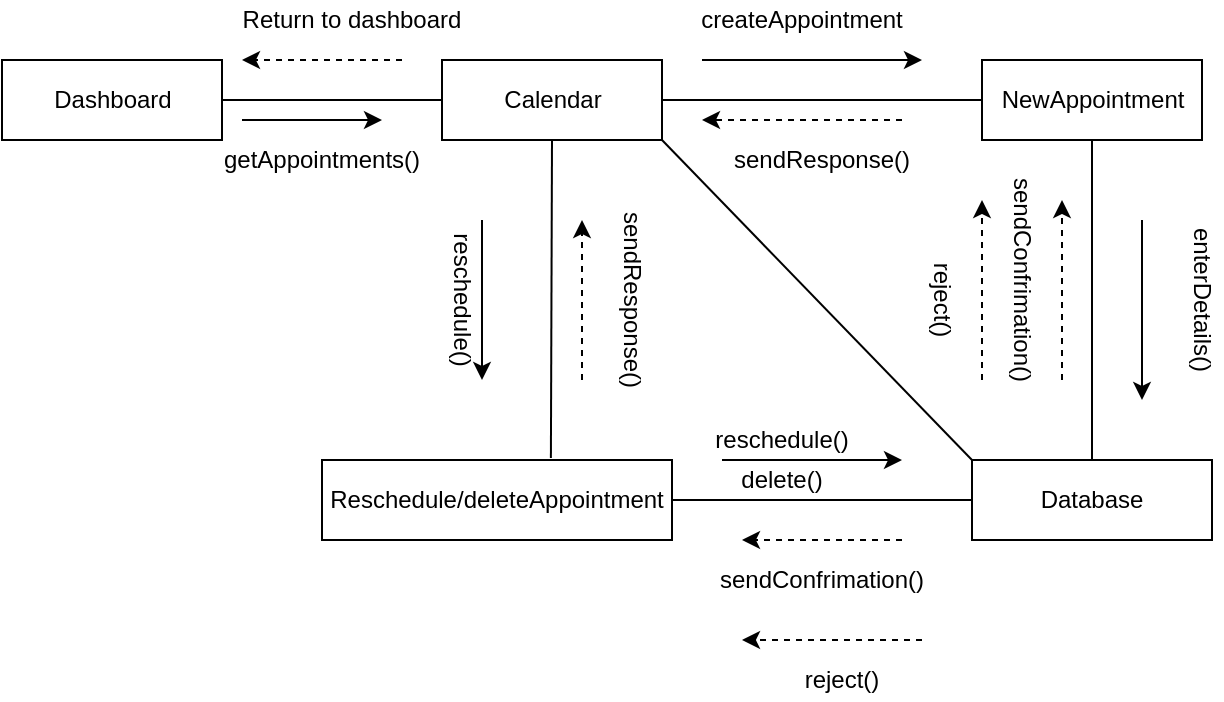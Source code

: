 <mxfile version="13.1.0" type="github"><diagram id="g0iNNZY-kOmrVdKzMxH3" name="Page-1"><mxGraphModel dx="1038" dy="548" grid="1" gridSize="10" guides="1" tooltips="1" connect="1" arrows="1" fold="1" page="1" pageScale="1" pageWidth="827" pageHeight="1169" math="0" shadow="0"><root><mxCell id="0"/><mxCell id="1" parent="0"/><mxCell id="W63FK1GIjotLaIMXhqbx-1" value="Dashboard" style="html=1;" vertex="1" parent="1"><mxGeometry x="110" y="80" width="110" height="40" as="geometry"/></mxCell><mxCell id="W63FK1GIjotLaIMXhqbx-2" value="Calendar" style="html=1;" vertex="1" parent="1"><mxGeometry x="330" y="80" width="110" height="40" as="geometry"/></mxCell><mxCell id="W63FK1GIjotLaIMXhqbx-3" value="NewAppointment" style="html=1;" vertex="1" parent="1"><mxGeometry x="600" y="80" width="110" height="40" as="geometry"/></mxCell><mxCell id="W63FK1GIjotLaIMXhqbx-4" value="" style="endArrow=none;html=1;exitX=1;exitY=0.5;exitDx=0;exitDy=0;entryX=0;entryY=0.5;entryDx=0;entryDy=0;" edge="1" parent="1" source="W63FK1GIjotLaIMXhqbx-1" target="W63FK1GIjotLaIMXhqbx-2"><mxGeometry width="50" height="50" relative="1" as="geometry"><mxPoint x="390" y="310" as="sourcePoint"/><mxPoint x="440" y="260" as="targetPoint"/></mxGeometry></mxCell><mxCell id="W63FK1GIjotLaIMXhqbx-6" value="" style="endArrow=none;html=1;exitX=0;exitY=0.5;exitDx=0;exitDy=0;entryX=1;entryY=0.5;entryDx=0;entryDy=0;" edge="1" parent="1" source="W63FK1GIjotLaIMXhqbx-3" target="W63FK1GIjotLaIMXhqbx-2"><mxGeometry width="50" height="50" relative="1" as="geometry"><mxPoint x="360" y="110" as="sourcePoint"/><mxPoint x="490" y="110" as="targetPoint"/></mxGeometry></mxCell><mxCell id="W63FK1GIjotLaIMXhqbx-8" value="Database" style="rounded=0;whiteSpace=wrap;html=1;" vertex="1" parent="1"><mxGeometry x="595" y="280" width="120" height="40" as="geometry"/></mxCell><mxCell id="W63FK1GIjotLaIMXhqbx-9" value="Reschedule/deleteAppointment" style="rounded=0;whiteSpace=wrap;html=1;" vertex="1" parent="1"><mxGeometry x="270" y="280" width="175" height="40" as="geometry"/></mxCell><mxCell id="W63FK1GIjotLaIMXhqbx-10" value="" style="endArrow=none;html=1;exitX=0.5;exitY=1;exitDx=0;exitDy=0;entryX=0.5;entryY=0;entryDx=0;entryDy=0;" edge="1" parent="1" source="W63FK1GIjotLaIMXhqbx-3" target="W63FK1GIjotLaIMXhqbx-8"><mxGeometry width="50" height="50" relative="1" as="geometry"><mxPoint x="610" y="110" as="sourcePoint"/><mxPoint x="479" y="110" as="targetPoint"/></mxGeometry></mxCell><mxCell id="W63FK1GIjotLaIMXhqbx-11" value="" style="endArrow=none;html=1;exitX=0;exitY=0.5;exitDx=0;exitDy=0;entryX=1;entryY=0.5;entryDx=0;entryDy=0;" edge="1" parent="1" source="W63FK1GIjotLaIMXhqbx-8" target="W63FK1GIjotLaIMXhqbx-9"><mxGeometry width="50" height="50" relative="1" as="geometry"><mxPoint x="591" y="250" as="sourcePoint"/><mxPoint x="460" y="250" as="targetPoint"/></mxGeometry></mxCell><mxCell id="W63FK1GIjotLaIMXhqbx-12" value="" style="endArrow=none;html=1;exitX=0.654;exitY=-0.025;exitDx=0;exitDy=0;entryX=0.5;entryY=1;entryDx=0;entryDy=0;exitPerimeter=0;" edge="1" parent="1" source="W63FK1GIjotLaIMXhqbx-9" target="W63FK1GIjotLaIMXhqbx-2"><mxGeometry width="50" height="50" relative="1" as="geometry"><mxPoint x="605" y="310" as="sourcePoint"/><mxPoint x="460" y="310" as="targetPoint"/></mxGeometry></mxCell><mxCell id="W63FK1GIjotLaIMXhqbx-13" value="" style="endArrow=none;html=1;exitX=1;exitY=1;exitDx=0;exitDy=0;entryX=0;entryY=0;entryDx=0;entryDy=0;" edge="1" parent="1" source="W63FK1GIjotLaIMXhqbx-2" target="W63FK1GIjotLaIMXhqbx-8"><mxGeometry width="50" height="50" relative="1" as="geometry"><mxPoint x="665" y="130" as="sourcePoint"/><mxPoint x="665" y="290" as="targetPoint"/></mxGeometry></mxCell><mxCell id="W63FK1GIjotLaIMXhqbx-16" value="" style="endArrow=classic;html=1;dashed=1;" edge="1" parent="1"><mxGeometry width="50" height="50" relative="1" as="geometry"><mxPoint x="310" y="80" as="sourcePoint"/><mxPoint x="230" y="80" as="targetPoint"/></mxGeometry></mxCell><mxCell id="W63FK1GIjotLaIMXhqbx-17" value="Return to dashboard" style="text;html=1;strokeColor=none;fillColor=none;align=center;verticalAlign=middle;whiteSpace=wrap;rounded=0;" vertex="1" parent="1"><mxGeometry x="210" y="50" width="150" height="20" as="geometry"/></mxCell><mxCell id="W63FK1GIjotLaIMXhqbx-18" value="" style="endArrow=classic;html=1;" edge="1" parent="1"><mxGeometry width="50" height="50" relative="1" as="geometry"><mxPoint x="460" y="80" as="sourcePoint"/><mxPoint x="570" y="80" as="targetPoint"/></mxGeometry></mxCell><mxCell id="W63FK1GIjotLaIMXhqbx-19" value="createAppointment" style="text;html=1;strokeColor=none;fillColor=none;align=center;verticalAlign=middle;whiteSpace=wrap;rounded=0;" vertex="1" parent="1"><mxGeometry x="490" y="50" width="40" height="20" as="geometry"/></mxCell><mxCell id="W63FK1GIjotLaIMXhqbx-20" value="" style="endArrow=classic;html=1;" edge="1" parent="1"><mxGeometry width="50" height="50" relative="1" as="geometry"><mxPoint x="680" y="160" as="sourcePoint"/><mxPoint x="680" y="250" as="targetPoint"/></mxGeometry></mxCell><mxCell id="W63FK1GIjotLaIMXhqbx-23" value="" style="endArrow=classic;html=1;" edge="1" parent="1"><mxGeometry width="50" height="50" relative="1" as="geometry"><mxPoint x="470" y="280" as="sourcePoint"/><mxPoint x="560" y="280" as="targetPoint"/></mxGeometry></mxCell><mxCell id="W63FK1GIjotLaIMXhqbx-24" value="reschedule()" style="text;html=1;strokeColor=none;fillColor=none;align=center;verticalAlign=middle;whiteSpace=wrap;rounded=0;" vertex="1" parent="1"><mxGeometry x="480" y="260" width="40" height="20" as="geometry"/></mxCell><mxCell id="W63FK1GIjotLaIMXhqbx-30" value="reschedule()" style="text;html=1;strokeColor=none;fillColor=none;align=center;verticalAlign=middle;whiteSpace=wrap;rounded=0;rotation=90;" vertex="1" parent="1"><mxGeometry x="320" y="190" width="40" height="20" as="geometry"/></mxCell><mxCell id="W63FK1GIjotLaIMXhqbx-31" value="" style="endArrow=classic;html=1;" edge="1" parent="1"><mxGeometry width="50" height="50" relative="1" as="geometry"><mxPoint x="350" y="160" as="sourcePoint"/><mxPoint x="350" y="240" as="targetPoint"/></mxGeometry></mxCell><mxCell id="W63FK1GIjotLaIMXhqbx-32" value="" style="endArrow=classic;html=1;dashed=1;" edge="1" parent="1"><mxGeometry width="50" height="50" relative="1" as="geometry"><mxPoint x="400" y="240" as="sourcePoint"/><mxPoint x="400" y="160" as="targetPoint"/></mxGeometry></mxCell><mxCell id="W63FK1GIjotLaIMXhqbx-33" value="" style="endArrow=classic;html=1;dashed=1;" edge="1" parent="1"><mxGeometry width="50" height="50" relative="1" as="geometry"><mxPoint x="560" y="320" as="sourcePoint"/><mxPoint x="480" y="320" as="targetPoint"/></mxGeometry></mxCell><mxCell id="W63FK1GIjotLaIMXhqbx-34" value="" style="endArrow=classic;html=1;dashed=1;" edge="1" parent="1"><mxGeometry width="50" height="50" relative="1" as="geometry"><mxPoint x="640" y="240" as="sourcePoint"/><mxPoint x="640" y="150" as="targetPoint"/></mxGeometry></mxCell><mxCell id="W63FK1GIjotLaIMXhqbx-35" value="" style="endArrow=classic;html=1;dashed=1;" edge="1" parent="1"><mxGeometry width="50" height="50" relative="1" as="geometry"><mxPoint x="560" y="110" as="sourcePoint"/><mxPoint x="460" y="110" as="targetPoint"/></mxGeometry></mxCell><mxCell id="W63FK1GIjotLaIMXhqbx-36" value="sendConfrimation()" style="text;html=1;strokeColor=none;fillColor=none;align=center;verticalAlign=middle;whiteSpace=wrap;rounded=0;" vertex="1" parent="1"><mxGeometry x="500" y="330" width="40" height="20" as="geometry"/></mxCell><mxCell id="W63FK1GIjotLaIMXhqbx-37" value="sendResponse()" style="text;html=1;strokeColor=none;fillColor=none;align=center;verticalAlign=middle;whiteSpace=wrap;rounded=0;rotation=90;" vertex="1" parent="1"><mxGeometry x="405" y="190" width="40" height="20" as="geometry"/></mxCell><mxCell id="W63FK1GIjotLaIMXhqbx-38" value="sendConfrimation()" style="text;html=1;strokeColor=none;fillColor=none;align=center;verticalAlign=middle;whiteSpace=wrap;rounded=0;rotation=90;" vertex="1" parent="1"><mxGeometry x="600" y="180" width="40" height="20" as="geometry"/></mxCell><mxCell id="W63FK1GIjotLaIMXhqbx-39" value="sendResponse()" style="text;html=1;strokeColor=none;fillColor=none;align=center;verticalAlign=middle;whiteSpace=wrap;rounded=0;rotation=0;" vertex="1" parent="1"><mxGeometry x="500" y="120" width="40" height="20" as="geometry"/></mxCell><mxCell id="W63FK1GIjotLaIMXhqbx-41" value="" style="endArrow=classic;html=1;dashed=1;" edge="1" parent="1"><mxGeometry width="50" height="50" relative="1" as="geometry"><mxPoint x="600" y="240" as="sourcePoint"/><mxPoint x="600" y="150" as="targetPoint"/></mxGeometry></mxCell><mxCell id="W63FK1GIjotLaIMXhqbx-42" value="reject()" style="text;html=1;strokeColor=none;fillColor=none;align=center;verticalAlign=middle;whiteSpace=wrap;rounded=0;rotation=90;" vertex="1" parent="1"><mxGeometry x="560" y="190" width="40" height="20" as="geometry"/></mxCell><mxCell id="W63FK1GIjotLaIMXhqbx-45" value="" style="endArrow=classic;html=1;dashed=1;" edge="1" parent="1"><mxGeometry width="50" height="50" relative="1" as="geometry"><mxPoint x="570" y="370" as="sourcePoint"/><mxPoint x="480" y="370" as="targetPoint"/></mxGeometry></mxCell><mxCell id="W63FK1GIjotLaIMXhqbx-46" value="reject()" style="text;html=1;strokeColor=none;fillColor=none;align=center;verticalAlign=middle;whiteSpace=wrap;rounded=0;rotation=0;" vertex="1" parent="1"><mxGeometry x="510" y="380" width="40" height="20" as="geometry"/></mxCell><mxCell id="W63FK1GIjotLaIMXhqbx-51" value="enterDetails()" style="text;html=1;strokeColor=none;fillColor=none;align=center;verticalAlign=middle;whiteSpace=wrap;rounded=0;rotation=90;" vertex="1" parent="1"><mxGeometry x="690" y="190" width="40" height="20" as="geometry"/></mxCell><mxCell id="W63FK1GIjotLaIMXhqbx-14" value="getAppointments()" style="text;html=1;strokeColor=none;fillColor=none;align=center;verticalAlign=middle;whiteSpace=wrap;rounded=0;" vertex="1" parent="1"><mxGeometry x="250" y="120" width="40" height="20" as="geometry"/></mxCell><mxCell id="W63FK1GIjotLaIMXhqbx-60" value="" style="endArrow=classic;html=1;" edge="1" parent="1"><mxGeometry width="50" height="50" relative="1" as="geometry"><mxPoint x="230" y="110" as="sourcePoint"/><mxPoint x="300" y="110" as="targetPoint"/><Array as="points"/></mxGeometry></mxCell><mxCell id="W63FK1GIjotLaIMXhqbx-64" value="delete()" style="text;html=1;strokeColor=none;fillColor=none;align=center;verticalAlign=middle;whiteSpace=wrap;rounded=0;" vertex="1" parent="1"><mxGeometry x="480" y="280" width="40" height="20" as="geometry"/></mxCell></root></mxGraphModel></diagram></mxfile>